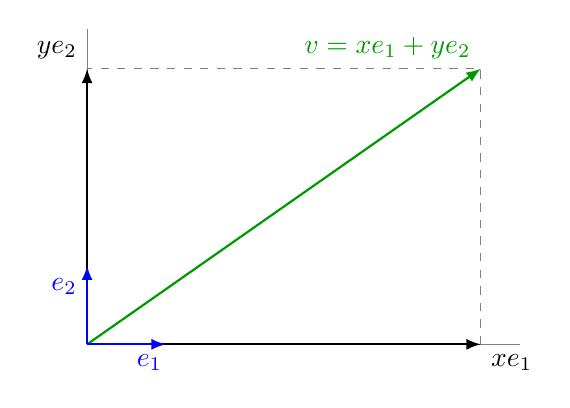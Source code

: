 \begin{tikzpicture}

%       \draw[->,>=latex,thick, gray] (-2,0)--(5.5,0);% node[below,black] {$x$};
%        \draw[->,>=latex,thick, gray] (0,-2.5)--(0,4.5); % node[right,black] {$y$};  
 
     %  \draw[dashed,green!60!black] (1.1,2.2)--(5,3.5)--(3.9,1.3); 

     %  \draw[gray] (0,0)--(1.5,3); 
     %  \draw[gray] (0,0)--(5,1.66) ; 

 
   %  \draw[->,>=latex,green!60!black] (0,0)--(1.1,2.2) node[above left] {$\lambda_2 v_2$}  ;
    % \draw[->,>=latex,green!60!black] (0,0)--(3.9,1.3) node[below right] {$\lambda_1 v_1$};  

     %  \draw[->,>=latex,thick, myred] (0,0)--(1,2) node[midway, above left] {$v_2$}; 
      % \draw[->,>=latex,thick, myred] (0,0)--(3,1) node[midway, below right] {$v_1$}; 
       \draw[->,>=latex,thick, green!60!black] (0,0)--(5,3.5) node[above left] {$v=x e_1 + y e_2$}; 


     \draw[gray] (0,0)--(5.5,0);  
     \draw[gray] (0,0)--(0,4);   
     
     
         \draw[->,>=latex,thick, black] (0,0)--(5,0) node[below right] {$x e_1$};
        \draw[->,>=latex,thick, black] (0,0)--(0,3.5) node[above left] {$y e_2$};
       \draw[->,>=latex,thick, blue] (0,0)--(1,0) node[midway, below right] {$e_1$}; 
       \draw[->,>=latex,thick, blue] (0,0)--(0,1) node[midway, above left] {$e_2$}; 

     
       \draw[dashed,gray] (5,0)--(5,3.5)--(0,3.5); 



\end{tikzpicture}
